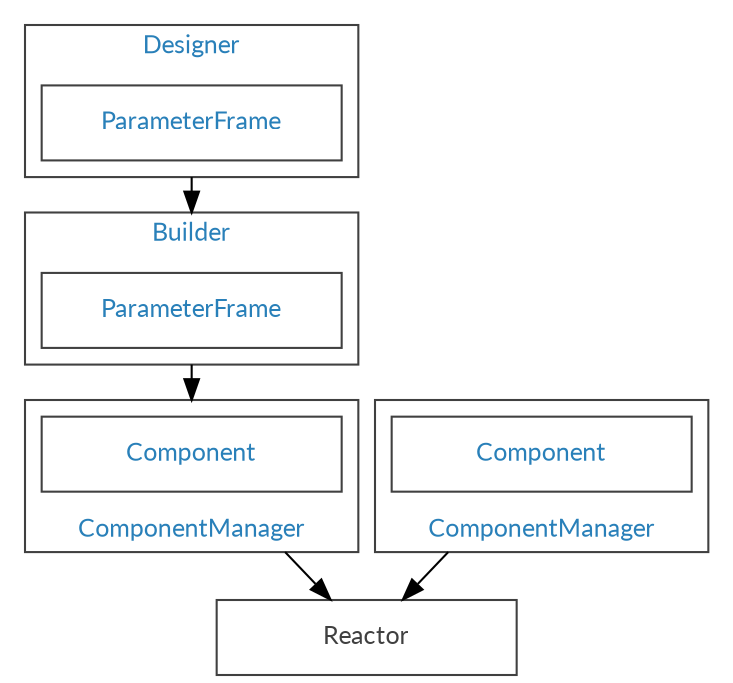 // Useful info
// This graph is designed to be output as an interactive svg
// fontname, fontcolor and pencolor were copied from the rtd sphinx theme
// target can be modified as per w3 http specs

digraph {
    compound=true;
    node [
        shape = box,
        width = 2,
        fontname="Lato,proxima-nova,Helvetica Neue,Arial,sans-serif",
        fontsize="12px",
        fontcolor="#404040",
        color="#404040"
    ]
    graph [
        splines = false,
        ranksep = 0.2,
        fontname="Lato,proxima-nova,Helvetica Neue,Arial,sans-serif",
        fontsize="12px",
        fontcolor="#404040",
        pencolor="#404040"
    ]

    subgraph cluster_0 {
        label="Designer";
        tooltip="Designer";
        href="../base/design_build.html#designers"
        target="_parent"
        fontcolor="#2980b9"
        a[
            group=g1,
            label="ParameterFrame",
            tooltip="ParameterFrame",
            href="../base/parameter.html#parameterframes",
            target="_parent",
            fontcolor="#2980b9"
        ];
    }

    subgraph cluster_1 {
        label="Builder";
        tooltip="Builder";
        href="../base/design_build.html#builders"
        target="_parent"
        fontcolor="#2980b9"
        d[
            group=g1,
            label="ParameterFrame",
            tooltip="ParameterFrame",
            href="../base/parameter.html#parameterframes",
            target="_parent",
            fontcolor="#2980b9"
        ];
    }
    subgraph cluster_2 {
        label="ComponentManager";
        labelloc="b"
        tooltip="ComponentManager"
        href="../base/components.html#componentmanagers"
        target="_parent"
        fontcolor="#2980b9"
        e[
            label="Component",
            tooltip="Component",
            href="../base/components.html#components",
            target="_parent",
            fontcolor="#2980b9"
        ]

    }
    subgraph cluster_3 {
        label="ComponentManager";
        labelloc="b"
        tooltip="ComponentManager"
        href="../base/components.html#componentmanagers"
        target="_parent"
        fontcolor="#2980b9"
        f[
            label="Component",
            tooltip="Component",
            href="../base/components.html#components",
            target="_parent",
            fontcolor="#2980b9"
        ]

    }
    a -> d [group=g1, ltail=cluster_0, lhead=cluster_1, minlen=2];
    d -> f [ltail=cluster_1, lhead=cluster_3, minlen=2];
    e -> reac [ltail=cluster_2, minlen=2];
    f -> reac [ltail=cluster_3, minlen=2];

    reac[label="Reactor", tooltip="Reactor"]
}
